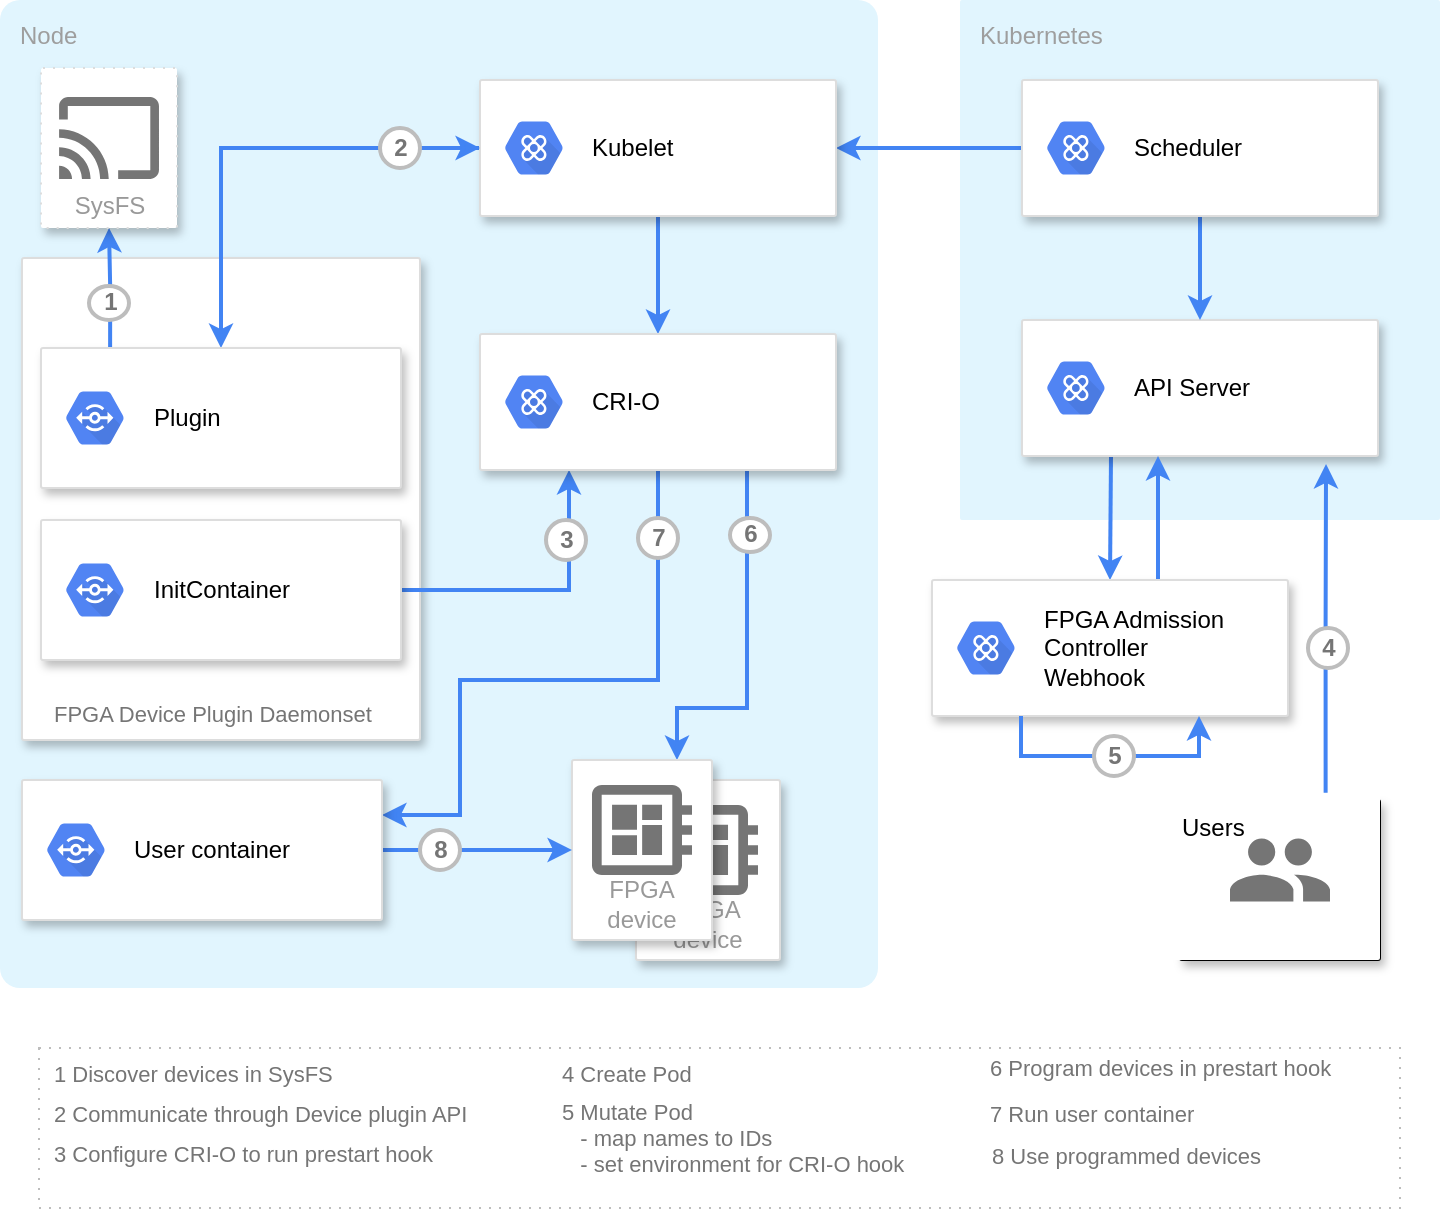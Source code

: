 <mxfile version="12.5.6" type="device"><diagram id="f106602c-feb2-e66a-4537-3a34d633f6aa" name="Page-1"><mxGraphModel dx="1038" dy="681" grid="1" gridSize="10" guides="1" tooltips="1" connect="1" arrows="1" fold="1" page="1" pageScale="1" pageWidth="1169" pageHeight="827" background="#ffffff" math="0" shadow="0"><root><mxCell id="0"/><mxCell id="1" parent="0"/><mxCell id="KYx4Pj8fMT2gdDbSYMlN-790" value="Node" style="rounded=1;absoluteArcSize=1;arcSize=20;html=1;strokeColor=none;gradientColor=none;shadow=0;dashed=0;strokeColor=none;fontSize=12;fontColor=#9E9E9E;align=left;verticalAlign=top;spacing=10;spacingTop=-4;fillColor=#E1F5FE;" parent="1" vertex="1"><mxGeometry x="221" y="166" width="439" height="494" as="geometry"/></mxCell><mxCell id="KYx4Pj8fMT2gdDbSYMlN-859" value="" style="strokeColor=#dddddd;fillColor=#ffffff;shadow=1;strokeWidth=1;rounded=1;absoluteArcSize=1;arcSize=2;fontSize=10;fontColor=#9E9E9E;align=center;html=1;" parent="1" vertex="1"><mxGeometry x="232" y="295" width="199" height="241" as="geometry"/></mxCell><mxCell id="753" value="Kubernetes" style="rounded=1;absoluteArcSize=1;arcSize=2;html=1;strokeColor=none;gradientColor=none;shadow=0;dashed=0;strokeColor=none;fontSize=12;fontColor=#9E9E9E;align=left;verticalAlign=top;spacing=10;spacingTop=-4;fillColor=#E1F5FE;" parent="1" vertex="1"><mxGeometry x="701" y="166" width="240" height="260" as="geometry"/></mxCell><mxCell id="779" value="" style="fillColor=#ffffff;strokeColor=#BDBDBD;strokeWidth=1;shadow=0;gradientColor=none;fontSize=10;fontColor=#9E9E9E;align=center;html=1;dashed=1;dashPattern=1 4;" parent="1" vertex="1"><mxGeometry x="240.5" y="690" width="680.5" height="80" as="geometry"/></mxCell><mxCell id="780" value="4 Create Pod" style="strokeColor=none;fillColor=none;fontColor=#757575;align=left;html=1;fontStyle=0;spacingLeft=5;fontSize=11;verticalAlign=top;whiteSpace=wrap;spacingRight=5;" parent="779" vertex="1"><mxGeometry width="200" height="30" relative="1" as="geometry"><mxPoint x="254.5" as="offset"/></mxGeometry></mxCell><mxCell id="781" value="&lt;div&gt;5 Mutate Pod&lt;br&gt;&lt;/div&gt;&lt;div&gt;&amp;nbsp;&amp;nbsp; - map names to IDs&lt;br&gt;&lt;/div&gt;&lt;div&gt;&amp;nbsp;&amp;nbsp; - set environment for CRI-O hook&lt;br&gt;&lt;/div&gt;" style="strokeColor=none;fillColor=none;fontColor=#757575;align=left;html=1;fontStyle=0;spacingLeft=5;fontSize=11;verticalAlign=top;whiteSpace=wrap;spacingRight=5;" parent="779" vertex="1"><mxGeometry width="220" height="40" relative="1" as="geometry"><mxPoint x="254.5" y="19" as="offset"/></mxGeometry></mxCell><mxCell id="782" value="2 Communicate through Device plugin API" style="strokeColor=none;fillColor=none;fontColor=#757575;align=left;html=1;fontStyle=0;spacingLeft=5;fontSize=11;verticalAlign=top;whiteSpace=wrap;spacingRight=5;" parent="779" vertex="1"><mxGeometry width="260" height="30" relative="1" as="geometry"><mxPoint y="20" as="offset"/></mxGeometry></mxCell><mxCell id="783" value="3 Configure CRI-O to run prestart hook" style="strokeColor=none;fillColor=none;fontColor=#757575;align=left;html=1;fontStyle=0;spacingLeft=5;fontSize=11;verticalAlign=top;whiteSpace=wrap;spacingRight=5;" parent="779" vertex="1"><mxGeometry width="240" height="30" relative="1" as="geometry"><mxPoint y="40" as="offset"/></mxGeometry></mxCell><mxCell id="784" value="6 Program devices in prestart hook" style="strokeColor=none;fillColor=none;fontColor=#757575;align=left;html=1;fontStyle=0;spacingLeft=5;fontSize=11;verticalAlign=top;whiteSpace=wrap;spacingRight=5;" parent="779" vertex="1"><mxGeometry width="230" height="20" relative="1" as="geometry"><mxPoint x="468.5" y="-3" as="offset"/></mxGeometry></mxCell><mxCell id="KYx4Pj8fMT2gdDbSYMlN-925" value="7 Run user container" style="strokeColor=none;fillColor=none;fontColor=#757575;align=left;html=1;fontStyle=0;spacingLeft=5;fontSize=11;verticalAlign=top;whiteSpace=wrap;spacingRight=5;" parent="779" vertex="1"><mxGeometry width="230" height="30" relative="1" as="geometry"><mxPoint x="468.5" y="20" as="offset"/></mxGeometry></mxCell><mxCell id="KYx4Pj8fMT2gdDbSYMlN-926" value="8 Use programmed devices" style="strokeColor=none;fillColor=none;fontColor=#757575;align=left;html=1;fontStyle=0;spacingLeft=5;fontSize=11;verticalAlign=top;whiteSpace=wrap;spacingRight=5;" parent="779" vertex="1"><mxGeometry width="230" height="30" relative="1" as="geometry"><mxPoint x="469.5" y="41" as="offset"/></mxGeometry></mxCell><mxCell id="KYx4Pj8fMT2gdDbSYMlN-950" value="1 Discover devices in SysFS" style="strokeColor=none;fillColor=none;fontColor=#757575;align=left;html=1;fontStyle=0;spacingLeft=5;fontSize=11;verticalAlign=top;whiteSpace=wrap;spacingRight=5;" parent="779" vertex="1"><mxGeometry width="240" height="30" relative="1" as="geometry"><mxPoint as="offset"/></mxGeometry></mxCell><mxCell id="KYx4Pj8fMT2gdDbSYMlN-956" value="FPGA Device Plugin Daemonset" style="strokeColor=none;fillColor=none;fontColor=#757575;align=left;html=1;fontStyle=0;spacingLeft=5;fontSize=11;verticalAlign=top;whiteSpace=wrap;spacingRight=5;" parent="779" vertex="1"><mxGeometry width="240" height="30" relative="1" as="geometry"><mxPoint y="-180" as="offset"/></mxGeometry></mxCell><mxCell id="KYx4Pj8fMT2gdDbSYMlN-952" style="edgeStyle=orthogonalEdgeStyle;rounded=0;orthogonalLoop=1;jettySize=auto;html=1;exitX=0.25;exitY=1;exitDx=0;exitDy=0;strokeColor=#4284F3;strokeWidth=2;fontFamily=Helvetica;entryX=0.5;entryY=0;entryDx=0;entryDy=0;" parent="1" source="KYx4Pj8fMT2gdDbSYMlN-795" target="KYx4Pj8fMT2gdDbSYMlN-812" edge="1"><mxGeometry relative="1" as="geometry"><mxPoint x="777" y="450" as="targetPoint"/><Array as="points"><mxPoint x="776" y="394"/></Array></mxGeometry></mxCell><mxCell id="KYx4Pj8fMT2gdDbSYMlN-795" value="" style="strokeColor=#dddddd;fillColor=#ffffff;shadow=1;strokeWidth=1;rounded=1;absoluteArcSize=1;arcSize=2;fontSize=10;fontColor=#9E9E9E;align=center;html=1;" parent="1" vertex="1"><mxGeometry x="732" y="326" width="178" height="68" as="geometry"/></mxCell><mxCell id="KYx4Pj8fMT2gdDbSYMlN-796" value="&lt;font color=&quot;#000000&quot;&gt;API Server&lt;/font&gt;" style="dashed=0;connectable=0;html=1;fillColor=#5184F3;strokeColor=none;shape=mxgraph.gcp2.hexIcon;prIcon=apigee_api_platform;part=1;labelPosition=right;verticalLabelPosition=middle;align=left;verticalAlign=middle;spacingLeft=5;fontColor=#999999;fontSize=12;" parent="KYx4Pj8fMT2gdDbSYMlN-795" vertex="1"><mxGeometry y="0.5" width="44" height="39" relative="1" as="geometry"><mxPoint x="5" y="-19.5" as="offset"/></mxGeometry></mxCell><mxCell id="KYx4Pj8fMT2gdDbSYMlN-819" style="edgeStyle=orthogonalEdgeStyle;rounded=0;orthogonalLoop=1;jettySize=auto;html=1;exitX=0.5;exitY=1;exitDx=0;exitDy=0;strokeColor=#4284F3;strokeWidth=2;" parent="1" source="KYx4Pj8fMT2gdDbSYMlN-810" target="KYx4Pj8fMT2gdDbSYMlN-795" edge="1"><mxGeometry relative="1" as="geometry"/></mxCell><mxCell id="KYx4Pj8fMT2gdDbSYMlN-870" style="edgeStyle=orthogonalEdgeStyle;rounded=0;orthogonalLoop=1;jettySize=auto;html=1;exitX=0;exitY=0.5;exitDx=0;exitDy=0;entryX=1;entryY=0.5;entryDx=0;entryDy=0;strokeColor=#4284F3;strokeWidth=2;fontFamily=Helvetica;" parent="1" source="KYx4Pj8fMT2gdDbSYMlN-810" target="KYx4Pj8fMT2gdDbSYMlN-857" edge="1"><mxGeometry relative="1" as="geometry"/></mxCell><mxCell id="KYx4Pj8fMT2gdDbSYMlN-810" value="" style="strokeColor=#dddddd;fillColor=#ffffff;shadow=1;strokeWidth=1;rounded=1;absoluteArcSize=1;arcSize=2;fontSize=10;fontColor=#9E9E9E;align=center;html=1;" parent="1" vertex="1"><mxGeometry x="732" y="206" width="178" height="68" as="geometry"/></mxCell><mxCell id="KYx4Pj8fMT2gdDbSYMlN-811" value="&lt;font color=&quot;#000000&quot;&gt;Scheduler&lt;br&gt;&lt;/font&gt;" style="dashed=0;connectable=0;html=1;fillColor=#5184F3;strokeColor=none;shape=mxgraph.gcp2.hexIcon;prIcon=apigee_api_platform;part=1;labelPosition=right;verticalLabelPosition=middle;align=left;verticalAlign=middle;spacingLeft=5;fontColor=#999999;fontSize=12;" parent="KYx4Pj8fMT2gdDbSYMlN-810" vertex="1"><mxGeometry y="0.5" width="44" height="39" relative="1" as="geometry"><mxPoint x="5" y="-19.5" as="offset"/></mxGeometry></mxCell><mxCell id="KYx4Pj8fMT2gdDbSYMlN-856" style="edgeStyle=orthogonalEdgeStyle;rounded=0;orthogonalLoop=1;jettySize=auto;html=1;exitX=0.75;exitY=0;exitDx=0;exitDy=0;strokeColor=#4284F3;strokeWidth=2;fontFamily=Helvetica;" parent="1" edge="1"><mxGeometry relative="1" as="geometry"><mxPoint x="800" y="456" as="sourcePoint"/><mxPoint x="800" y="394" as="targetPoint"/><Array as="points"><mxPoint x="800" y="394"/></Array></mxGeometry></mxCell><mxCell id="KYx4Pj8fMT2gdDbSYMlN-812" value="" style="strokeColor=#dddddd;fillColor=#ffffff;shadow=1;strokeWidth=1;rounded=1;absoluteArcSize=1;arcSize=2;fontSize=10;fontColor=#9E9E9E;align=center;html=1;" parent="1" vertex="1"><mxGeometry x="687" y="456" width="178" height="68" as="geometry"/></mxCell><mxCell id="KYx4Pj8fMT2gdDbSYMlN-813" value="&lt;div&gt;&lt;font color=&quot;#000000&quot;&gt;FPGA Admission&lt;/font&gt;&lt;/div&gt;&lt;div&gt;&lt;font color=&quot;#000000&quot;&gt;Controller&lt;/font&gt;&lt;/div&gt;&lt;div&gt;&lt;font color=&quot;#000000&quot;&gt;Webhook&lt;br&gt;&lt;/font&gt;&lt;/div&gt;" style="dashed=0;connectable=0;html=1;fillColor=#5184F3;strokeColor=none;shape=mxgraph.gcp2.hexIcon;prIcon=apigee_api_platform;part=1;labelPosition=right;verticalLabelPosition=middle;align=left;verticalAlign=middle;spacingLeft=5;fontColor=#999999;fontSize=12;" parent="KYx4Pj8fMT2gdDbSYMlN-812" vertex="1"><mxGeometry y="0.5" width="44" height="39" relative="1" as="geometry"><mxPoint x="5" y="-19.5" as="offset"/></mxGeometry></mxCell><mxCell id="KYx4Pj8fMT2gdDbSYMlN-887" style="edgeStyle=orthogonalEdgeStyle;rounded=0;orthogonalLoop=1;jettySize=auto;html=1;exitX=0;exitY=0.5;exitDx=0;exitDy=0;strokeColor=#4284F3;strokeWidth=2;fontFamily=Helvetica;" parent="1" source="KYx4Pj8fMT2gdDbSYMlN-857" target="KYx4Pj8fMT2gdDbSYMlN-881" edge="1"><mxGeometry relative="1" as="geometry"/></mxCell><mxCell id="KYx4Pj8fMT2gdDbSYMlN-897" style="edgeStyle=orthogonalEdgeStyle;rounded=0;orthogonalLoop=1;jettySize=auto;html=1;exitX=0.5;exitY=1;exitDx=0;exitDy=0;entryX=0.5;entryY=0;entryDx=0;entryDy=0;strokeColor=#4284F3;strokeWidth=2;fontFamily=Helvetica;" parent="1" source="KYx4Pj8fMT2gdDbSYMlN-857" target="KYx4Pj8fMT2gdDbSYMlN-892" edge="1"><mxGeometry relative="1" as="geometry"/></mxCell><mxCell id="KYx4Pj8fMT2gdDbSYMlN-857" value="" style="strokeColor=#dddddd;fillColor=#ffffff;shadow=1;strokeWidth=1;rounded=1;absoluteArcSize=1;arcSize=2;fontSize=10;fontColor=#9E9E9E;align=center;html=1;" parent="1" vertex="1"><mxGeometry x="461" y="206" width="178" height="68" as="geometry"/></mxCell><mxCell id="KYx4Pj8fMT2gdDbSYMlN-858" value="&lt;font color=&quot;#000000&quot;&gt;Kubelet&lt;br&gt;&lt;/font&gt;" style="dashed=0;connectable=0;html=1;fillColor=#5184F3;strokeColor=none;shape=mxgraph.gcp2.hexIcon;prIcon=apigee_api_platform;part=1;labelPosition=right;verticalLabelPosition=middle;align=left;verticalAlign=middle;spacingLeft=5;fontColor=#999999;fontSize=12;" parent="KYx4Pj8fMT2gdDbSYMlN-857" vertex="1"><mxGeometry y="0.5" width="44" height="39" relative="1" as="geometry"><mxPoint x="5" y="-19.5" as="offset"/></mxGeometry></mxCell><mxCell id="KYx4Pj8fMT2gdDbSYMlN-949" style="edgeStyle=orthogonalEdgeStyle;rounded=0;orthogonalLoop=1;jettySize=auto;html=1;exitX=0.192;exitY=0;exitDx=0;exitDy=0;entryX=0.5;entryY=1;entryDx=0;entryDy=0;strokeColor=#4284F3;strokeWidth=2;fontFamily=Helvetica;exitPerimeter=0;" parent="1" source="KYx4Pj8fMT2gdDbSYMlN-881" target="KYx4Pj8fMT2gdDbSYMlN-942" edge="1"><mxGeometry relative="1" as="geometry"><Array as="points"><mxPoint x="276" y="310"/><mxPoint x="276" y="310"/></Array></mxGeometry></mxCell><mxCell id="KYx4Pj8fMT2gdDbSYMlN-881" value="" style="strokeColor=#dddddd;shadow=1;strokeWidth=1;rounded=1;absoluteArcSize=1;arcSize=2;fontFamily=Helvetica;" parent="1" vertex="1"><mxGeometry x="241.5" y="340" width="180" height="70" as="geometry"/></mxCell><mxCell id="KYx4Pj8fMT2gdDbSYMlN-882" value="&lt;font color=&quot;#000000&quot;&gt;Plugin&lt;/font&gt;" style="dashed=0;connectable=0;html=1;fillColor=#5184F3;strokeColor=none;shape=mxgraph.gcp2.hexIcon;prIcon=developer_portal;part=1;labelPosition=right;verticalLabelPosition=middle;align=left;verticalAlign=middle;spacingLeft=5;fontColor=#999999;fontSize=12;" parent="KYx4Pj8fMT2gdDbSYMlN-881" vertex="1"><mxGeometry y="0.5" width="44" height="39" relative="1" as="geometry"><mxPoint x="5" y="-19.5" as="offset"/></mxGeometry></mxCell><mxCell id="KYx4Pj8fMT2gdDbSYMlN-941" style="edgeStyle=orthogonalEdgeStyle;rounded=0;orthogonalLoop=1;jettySize=auto;html=1;exitX=1;exitY=0.5;exitDx=0;exitDy=0;entryX=0.25;entryY=1;entryDx=0;entryDy=0;strokeColor=#4284F3;strokeWidth=2;fontFamily=Helvetica;" parent="1" source="KYx4Pj8fMT2gdDbSYMlN-883" target="KYx4Pj8fMT2gdDbSYMlN-892" edge="1"><mxGeometry relative="1" as="geometry"/></mxCell><mxCell id="KYx4Pj8fMT2gdDbSYMlN-883" value="" style="strokeColor=#dddddd;shadow=1;strokeWidth=1;rounded=1;absoluteArcSize=1;arcSize=2;fontFamily=Helvetica;" parent="1" vertex="1"><mxGeometry x="241.5" y="426" width="180" height="70" as="geometry"/></mxCell><mxCell id="KYx4Pj8fMT2gdDbSYMlN-884" value="&lt;font color=&quot;#000000&quot;&gt;InitContainer&lt;/font&gt;" style="dashed=0;connectable=0;html=1;fillColor=#5184F3;strokeColor=none;shape=mxgraph.gcp2.hexIcon;prIcon=developer_portal;part=1;labelPosition=right;verticalLabelPosition=middle;align=left;verticalAlign=middle;spacingLeft=5;fontColor=#999999;fontSize=12;" parent="KYx4Pj8fMT2gdDbSYMlN-883" vertex="1"><mxGeometry y="0.5" width="44" height="39" relative="1" as="geometry"><mxPoint x="5" y="-19.5" as="offset"/></mxGeometry></mxCell><mxCell id="KYx4Pj8fMT2gdDbSYMlN-920" value="" style="edgeStyle=orthogonalEdgeStyle;rounded=0;orthogonalLoop=1;jettySize=auto;html=1;strokeColor=#4284F3;strokeWidth=2;fontFamily=Helvetica;" parent="1" source="KYx4Pj8fMT2gdDbSYMlN-886" target="KYx4Pj8fMT2gdDbSYMlN-857" edge="1"><mxGeometry relative="1" as="geometry"/></mxCell><mxCell id="KYx4Pj8fMT2gdDbSYMlN-886" value="2" style="shape=ellipse;fillColor=#ffffff;strokeColor=#BDBDBD;strokeWidth=2;shadow=0;gradientColor=none;fontColor=#757575;align=center;html=1;fontStyle=1;spacingTop=-1;" parent="1" vertex="1"><mxGeometry x="411" y="230" width="20" height="20" as="geometry"/></mxCell><mxCell id="KYx4Pj8fMT2gdDbSYMlN-788" value="" style="shadow=1;strokeWidth=1;rounded=1;absoluteArcSize=1;arcSize=2;labelPosition=center;verticalLabelPosition=middle;align=center;verticalAlign=bottom;spacingLeft=0;fontSize=12;whiteSpace=wrap;spacingBottom=2;" parent="1" vertex="1"><mxGeometry x="811" y="566" width="100" height="80" as="geometry"/></mxCell><mxCell id="756" value="Users" style="rounded=1;absoluteArcSize=1;arcSize=2;html=1;shadow=0;dashed=0;strokeColor=none;fontSize=12;align=left;verticalAlign=top;spacing=10;spacingTop=-4;" parent="KYx4Pj8fMT2gdDbSYMlN-788" vertex="1"><mxGeometry x="-8.736" y="-3.592" width="108.736" height="83.592" as="geometry"/></mxCell><mxCell id="KYx4Pj8fMT2gdDbSYMlN-789" value="" style="dashed=0;connectable=0;html=1;fillColor=#757575;strokeColor=none;shape=mxgraph.gcp2.users;part=1;" parent="KYx4Pj8fMT2gdDbSYMlN-788" vertex="1"><mxGeometry x="0.5" width="50" height="31.5" relative="1" as="geometry"><mxPoint x="-25" y="19.25" as="offset"/></mxGeometry></mxCell><mxCell id="KYx4Pj8fMT2gdDbSYMlN-936" style="edgeStyle=orthogonalEdgeStyle;rounded=0;orthogonalLoop=1;jettySize=auto;html=1;exitX=0.5;exitY=1;exitDx=0;exitDy=0;entryX=1;entryY=0.25;entryDx=0;entryDy=0;strokeColor=#4284F3;strokeWidth=2;fontFamily=Helvetica;" parent="1" source="KYx4Pj8fMT2gdDbSYMlN-892" target="KYx4Pj8fMT2gdDbSYMlN-931" edge="1"><mxGeometry relative="1" as="geometry"><Array as="points"><mxPoint x="550" y="506"/><mxPoint x="451" y="506"/><mxPoint x="451" y="574"/></Array></mxGeometry></mxCell><mxCell id="KYx4Pj8fMT2gdDbSYMlN-945" style="edgeStyle=orthogonalEdgeStyle;rounded=0;orthogonalLoop=1;jettySize=auto;html=1;exitX=0.75;exitY=1;exitDx=0;exitDy=0;entryX=0.75;entryY=0;entryDx=0;entryDy=0;strokeColor=#4284F3;strokeWidth=2;fontFamily=Helvetica;" parent="1" source="KYx4Pj8fMT2gdDbSYMlN-892" target="KYx4Pj8fMT2gdDbSYMlN-898" edge="1"><mxGeometry relative="1" as="geometry"><Array as="points"><mxPoint x="595" y="520"/><mxPoint x="560" y="520"/></Array></mxGeometry></mxCell><mxCell id="KYx4Pj8fMT2gdDbSYMlN-892" value="" style="strokeColor=#dddddd;fillColor=#ffffff;shadow=1;strokeWidth=1;rounded=1;absoluteArcSize=1;arcSize=2;fontSize=10;fontColor=#9E9E9E;align=center;html=1;" parent="1" vertex="1"><mxGeometry x="461" y="333" width="178" height="68" as="geometry"/></mxCell><mxCell id="KYx4Pj8fMT2gdDbSYMlN-893" value="&lt;font color=&quot;#000000&quot;&gt;CRI-O&lt;br&gt;&lt;/font&gt;" style="dashed=0;connectable=0;html=1;fillColor=#5184F3;strokeColor=none;shape=mxgraph.gcp2.hexIcon;prIcon=apigee_api_platform;part=1;labelPosition=right;verticalLabelPosition=middle;align=left;verticalAlign=middle;spacingLeft=5;fontColor=#999999;fontSize=12;" parent="KYx4Pj8fMT2gdDbSYMlN-892" vertex="1"><mxGeometry y="0.5" width="44" height="39" relative="1" as="geometry"><mxPoint x="5" y="-19.5" as="offset"/></mxGeometry></mxCell><mxCell id="KYx4Pj8fMT2gdDbSYMlN-900" value="&#10;&#10;&#10;&#10;&#10;FPGA &#10;device" style="strokeColor=#dddddd;shadow=1;strokeWidth=1;rounded=1;absoluteArcSize=1;arcSize=2;labelPosition=center;verticalLabelPosition=middle;align=center;verticalAlign=bottom;spacingLeft=0;fontColor=#999999;fontSize=12;whiteSpace=wrap;spacingBottom=2;spacing=1;" parent="1" vertex="1"><mxGeometry x="539" y="556" width="72" height="90" as="geometry"/></mxCell><mxCell id="KYx4Pj8fMT2gdDbSYMlN-901" value="" style="dashed=0;connectable=0;html=1;fillColor=#757575;strokeColor=none;shape=mxgraph.gcp2.circuit_board;part=1;" parent="KYx4Pj8fMT2gdDbSYMlN-900" vertex="1"><mxGeometry x="0.5" width="50" height="45" relative="1" as="geometry"><mxPoint x="-25" y="12.5" as="offset"/></mxGeometry></mxCell><mxCell id="KYx4Pj8fMT2gdDbSYMlN-898" value="&#10;&#10;&#10;&#10;&#10;FPGA &#10;device" style="strokeColor=#dddddd;shadow=1;strokeWidth=1;rounded=1;absoluteArcSize=1;arcSize=2;labelPosition=center;verticalLabelPosition=middle;align=center;verticalAlign=bottom;spacingLeft=0;fontColor=#999999;fontSize=12;whiteSpace=wrap;spacingBottom=2;spacing=1;" parent="1" vertex="1"><mxGeometry x="507" y="546" width="70" height="90" as="geometry"/></mxCell><mxCell id="KYx4Pj8fMT2gdDbSYMlN-899" value="" style="dashed=0;connectable=0;html=1;fillColor=#757575;strokeColor=none;shape=mxgraph.gcp2.circuit_board;part=1;" parent="KYx4Pj8fMT2gdDbSYMlN-898" vertex="1"><mxGeometry x="0.5" width="50" height="45" relative="1" as="geometry"><mxPoint x="-25" y="12.5" as="offset"/></mxGeometry></mxCell><mxCell id="775" value="6" style="shape=ellipse;fillColor=#ffffff;strokeColor=#BDBDBD;strokeWidth=2;shadow=0;gradientColor=none;fontColor=#757575;align=center;html=1;fontStyle=1;spacingTop=-1;" parent="1" vertex="1"><mxGeometry x="586" y="425" width="20" height="17" as="geometry"/></mxCell><mxCell id="KYx4Pj8fMT2gdDbSYMlN-924" style="edgeStyle=orthogonalEdgeStyle;rounded=0;orthogonalLoop=1;jettySize=auto;html=1;exitX=0.25;exitY=1;exitDx=0;exitDy=0;entryX=0.75;entryY=1;entryDx=0;entryDy=0;strokeColor=#4284F3;strokeWidth=2;fontFamily=Helvetica;" parent="1" source="KYx4Pj8fMT2gdDbSYMlN-812" target="KYx4Pj8fMT2gdDbSYMlN-812" edge="1"><mxGeometry relative="1" as="geometry"/></mxCell><mxCell id="776" value="5" style="shape=ellipse;fillColor=#ffffff;strokeColor=#BDBDBD;strokeWidth=2;shadow=0;gradientColor=none;fontColor=#757575;align=center;html=1;fontStyle=1;spacingTop=-1;" parent="1" vertex="1"><mxGeometry x="768" y="534" width="20" height="20" as="geometry"/></mxCell><mxCell id="KYx4Pj8fMT2gdDbSYMlN-927" value="7" style="shape=ellipse;fillColor=#ffffff;strokeColor=#BDBDBD;strokeWidth=2;shadow=0;gradientColor=none;fontColor=#757575;align=center;html=1;fontStyle=1;spacingTop=-1;" parent="1" vertex="1"><mxGeometry x="540" y="425" width="20" height="20" as="geometry"/></mxCell><mxCell id="KYx4Pj8fMT2gdDbSYMlN-935" style="edgeStyle=orthogonalEdgeStyle;rounded=0;orthogonalLoop=1;jettySize=auto;html=1;exitX=1;exitY=0.5;exitDx=0;exitDy=0;entryX=0;entryY=0.5;entryDx=0;entryDy=0;strokeColor=#4284F3;strokeWidth=2;fontFamily=Helvetica;" parent="1" source="KYx4Pj8fMT2gdDbSYMlN-931" target="KYx4Pj8fMT2gdDbSYMlN-898" edge="1"><mxGeometry relative="1" as="geometry"/></mxCell><mxCell id="KYx4Pj8fMT2gdDbSYMlN-931" value="" style="strokeColor=#dddddd;shadow=1;strokeWidth=1;rounded=1;absoluteArcSize=1;arcSize=2;fontFamily=Helvetica;" parent="1" vertex="1"><mxGeometry x="232" y="556" width="180" height="70" as="geometry"/></mxCell><mxCell id="KYx4Pj8fMT2gdDbSYMlN-932" value="&lt;font color=&quot;#000000&quot;&gt;User container&lt;/font&gt;" style="dashed=0;connectable=0;html=1;fillColor=#5184F3;strokeColor=none;shape=mxgraph.gcp2.hexIcon;prIcon=developer_portal;part=1;labelPosition=right;verticalLabelPosition=middle;align=left;verticalAlign=middle;spacingLeft=5;fontColor=#999999;fontSize=12;" parent="KYx4Pj8fMT2gdDbSYMlN-931" vertex="1"><mxGeometry y="0.5" width="44" height="39" relative="1" as="geometry"><mxPoint x="5" y="-19.5" as="offset"/></mxGeometry></mxCell><mxCell id="KYx4Pj8fMT2gdDbSYMlN-934" value="8" style="shape=ellipse;fillColor=#ffffff;strokeColor=#BDBDBD;strokeWidth=2;shadow=0;gradientColor=none;fontColor=#757575;align=center;html=1;fontStyle=1;spacingTop=-1;" parent="1" vertex="1"><mxGeometry x="431" y="581" width="20" height="20" as="geometry"/></mxCell><mxCell id="KYx4Pj8fMT2gdDbSYMlN-906" value="3" style="shape=ellipse;fillColor=#ffffff;strokeColor=#BDBDBD;strokeWidth=2;shadow=0;gradientColor=none;fontColor=#757575;align=center;html=1;fontStyle=1;spacingTop=-1;" parent="1" vertex="1"><mxGeometry x="494" y="426" width="20" height="20" as="geometry"/></mxCell><mxCell id="KYx4Pj8fMT2gdDbSYMlN-942" value="SysFS" style="strokeColor=#dddddd;shadow=1;strokeWidth=1;rounded=1;absoluteArcSize=1;arcSize=2;labelPosition=center;verticalLabelPosition=middle;align=center;verticalAlign=bottom;spacingLeft=0;fontColor=#999999;fontSize=12;whiteSpace=wrap;spacingBottom=2;dashed=1;dashPattern=1 4;" parent="1" vertex="1"><mxGeometry x="241.5" y="200" width="68" height="80" as="geometry"/></mxCell><mxCell id="KYx4Pj8fMT2gdDbSYMlN-943" value="" style="dashed=0;connectable=0;html=1;fillColor=#757575;strokeColor=none;shape=mxgraph.gcp2.stream;part=1;" parent="KYx4Pj8fMT2gdDbSYMlN-942" vertex="1"><mxGeometry x="0.5" width="50" height="41" relative="1" as="geometry"><mxPoint x="-25" y="14.5" as="offset"/></mxGeometry></mxCell><mxCell id="KYx4Pj8fMT2gdDbSYMlN-947" value="1" style="shape=ellipse;fillColor=#ffffff;strokeColor=#BDBDBD;strokeWidth=2;shadow=0;gradientColor=none;fontColor=#757575;align=center;html=1;fontStyle=1;spacingTop=-1;" parent="1" vertex="1"><mxGeometry x="265.5" y="309" width="20" height="17" as="geometry"/></mxCell><mxCell id="KYx4Pj8fMT2gdDbSYMlN-955" style="edgeStyle=orthogonalEdgeStyle;rounded=0;orthogonalLoop=1;jettySize=auto;html=1;exitX=0.75;exitY=0;exitDx=0;exitDy=0;entryX=0.854;entryY=1.059;entryDx=0;entryDy=0;entryPerimeter=0;strokeColor=#4284F3;strokeWidth=2;fontFamily=Helvetica;" parent="1" source="756" target="KYx4Pj8fMT2gdDbSYMlN-795" edge="1"><mxGeometry relative="1" as="geometry"/></mxCell><mxCell id="KYx4Pj8fMT2gdDbSYMlN-843" value="4" style="shape=ellipse;fillColor=#ffffff;strokeColor=#BDBDBD;strokeWidth=2;shadow=0;gradientColor=none;fontColor=#757575;align=center;html=1;fontStyle=1;spacingTop=-1;" parent="1" vertex="1"><mxGeometry x="875" y="480" width="20" height="20" as="geometry"/></mxCell></root></mxGraphModel></diagram></mxfile>